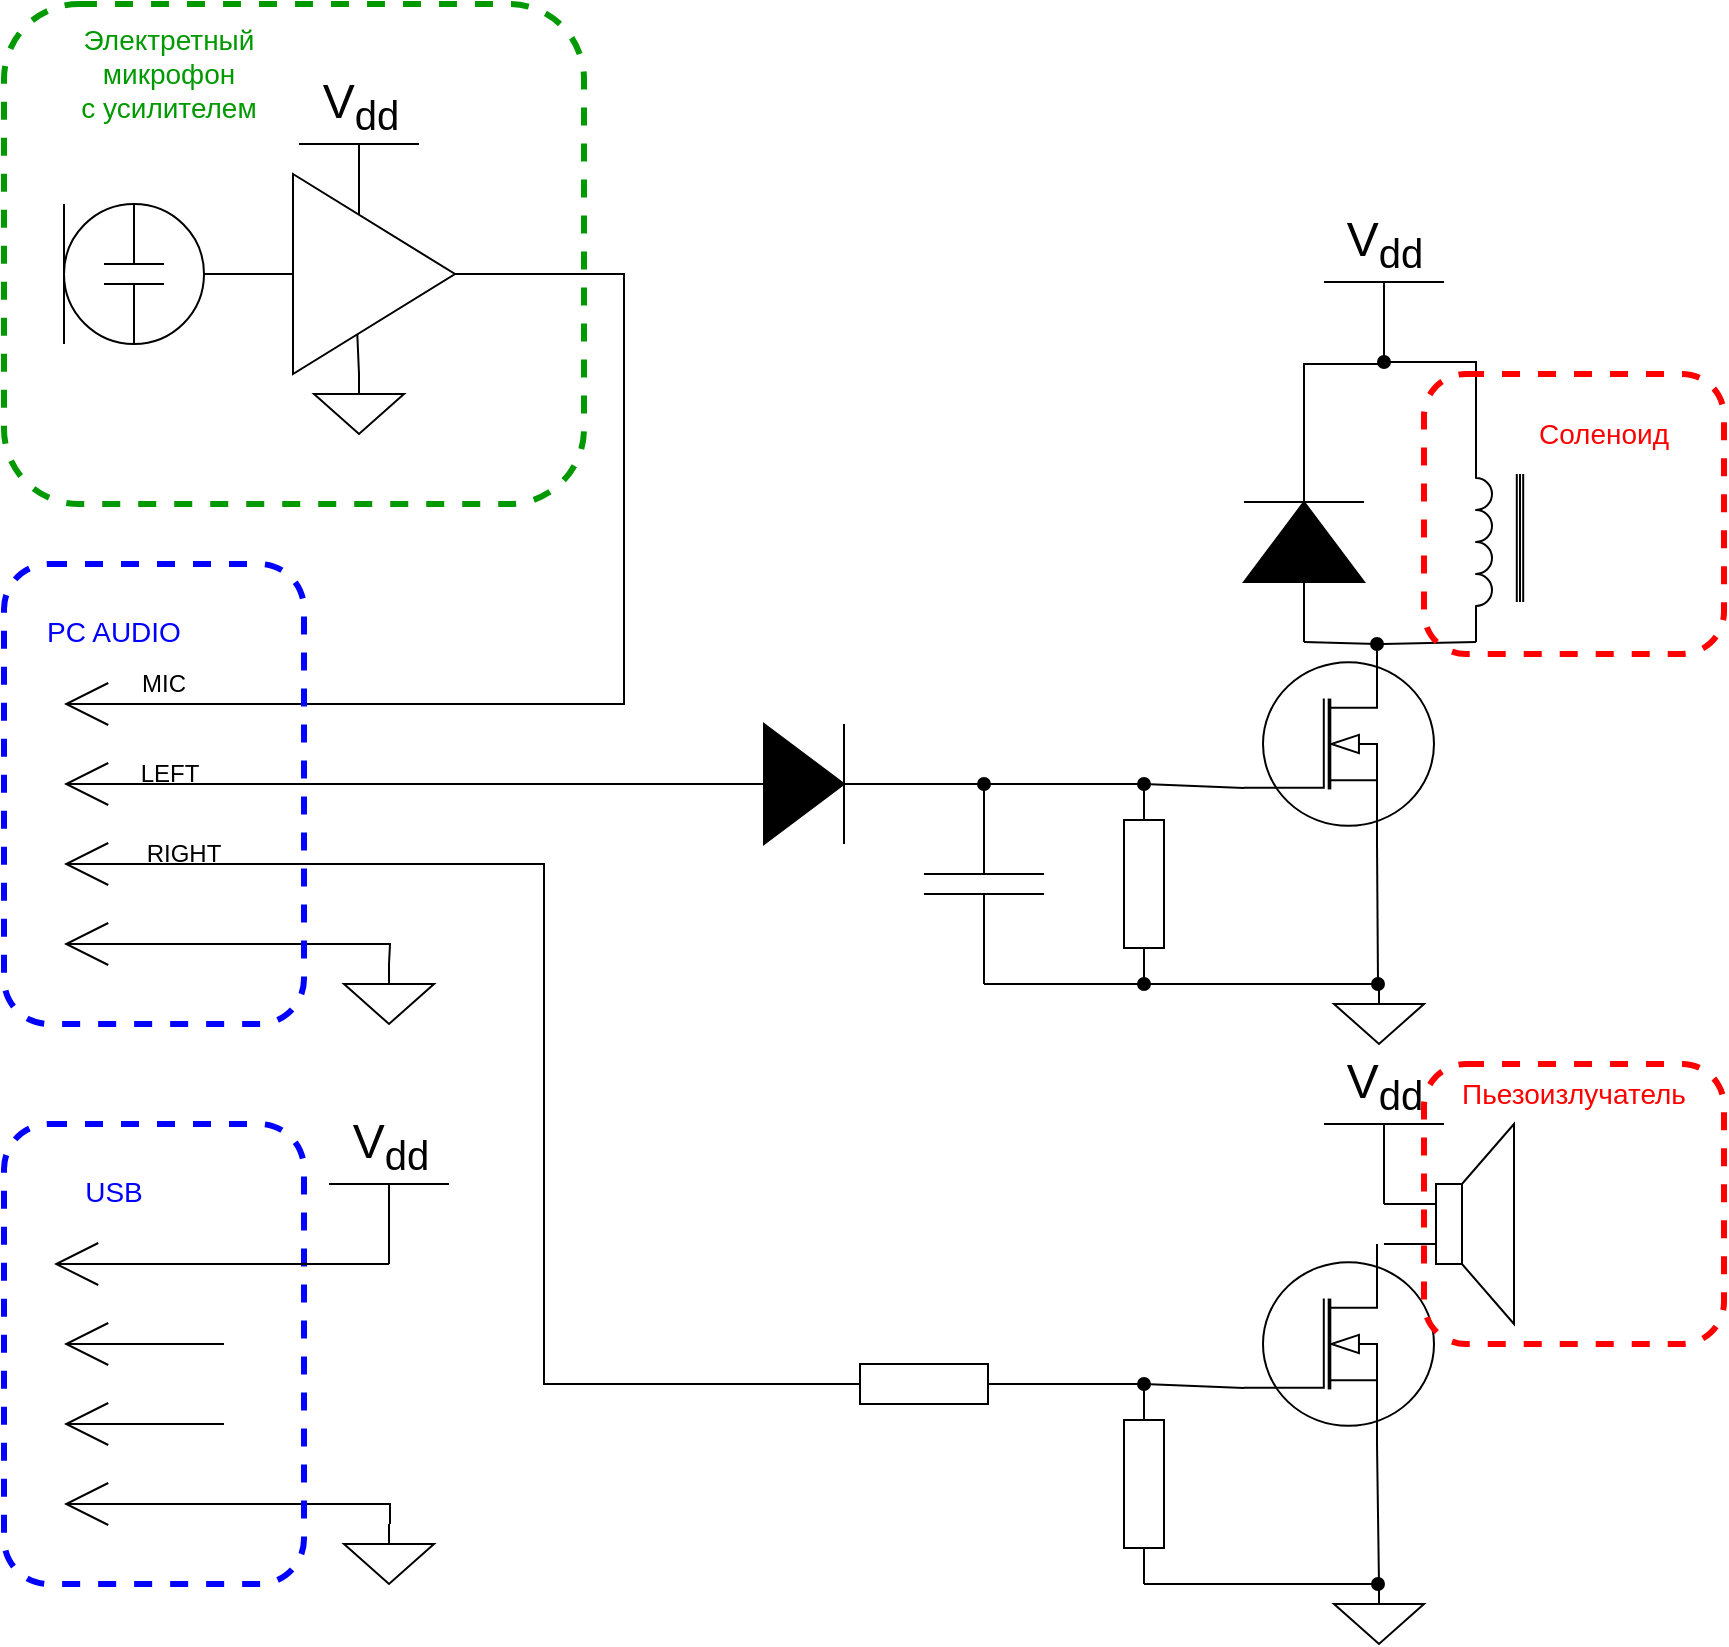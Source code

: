 <mxfile version="24.7.8">
  <diagram name="Page-1" id="7e0a89b8-554c-2b80-1dc8-d5c74ca68de4">
    <mxGraphModel dx="1405" dy="832" grid="1" gridSize="10" guides="1" tooltips="1" connect="1" arrows="1" fold="1" page="1" pageScale="1" pageWidth="1100" pageHeight="850" background="none" math="0" shadow="0">
      <root>
        <mxCell id="0" />
        <mxCell id="1" parent="0" />
        <mxCell id="F8mklJY-4b8WDCU4vkqr-1" value="" style="verticalLabelPosition=bottom;shadow=0;dashed=0;align=center;html=1;verticalAlign=top;shape=mxgraph.electrical.radio.electret_microphone;" vertex="1" parent="1">
          <mxGeometry x="120" y="230" width="70" height="70" as="geometry" />
        </mxCell>
        <mxCell id="F8mklJY-4b8WDCU4vkqr-3" value="" style="endArrow=none;html=1;rounded=0;exitX=1;exitY=0.5;exitDx=0;exitDy=0;exitPerimeter=0;entryX=0;entryY=0.5;entryDx=0;entryDy=0;entryPerimeter=0;" edge="1" parent="1" source="F8mklJY-4b8WDCU4vkqr-1" target="F8mklJY-4b8WDCU4vkqr-2">
          <mxGeometry width="50" height="50" relative="1" as="geometry">
            <mxPoint x="240" y="480" as="sourcePoint" />
            <mxPoint x="290" y="430" as="targetPoint" />
          </mxGeometry>
        </mxCell>
        <mxCell id="F8mklJY-4b8WDCU4vkqr-4" value="" style="endArrow=open;html=1;strokeWidth=1;endFill=0;endSize=20;rounded=0;exitX=1;exitY=0.5;exitDx=0;exitDy=0;exitPerimeter=0;" edge="1" parent="1" source="F8mklJY-4b8WDCU4vkqr-2">
          <mxGeometry width="100" relative="1" as="geometry">
            <mxPoint x="350" y="270" as="sourcePoint" />
            <mxPoint x="120" y="480" as="targetPoint" />
            <Array as="points">
              <mxPoint x="400" y="265" />
              <mxPoint x="400" y="480" />
            </Array>
          </mxGeometry>
        </mxCell>
        <mxCell id="F8mklJY-4b8WDCU4vkqr-5" value="" style="endArrow=open;html=1;strokeWidth=1;endFill=0;endSize=20;rounded=0;exitX=0;exitY=0.5;exitDx=0;exitDy=0;exitPerimeter=0;" edge="1" parent="1" source="F8mklJY-4b8WDCU4vkqr-7">
          <mxGeometry width="100" relative="1" as="geometry">
            <mxPoint x="340" y="520" as="sourcePoint" />
            <mxPoint x="120" y="520" as="targetPoint" />
          </mxGeometry>
        </mxCell>
        <mxCell id="F8mklJY-4b8WDCU4vkqr-6" value="" style="pointerEvents=1;verticalLabelPosition=bottom;shadow=0;dashed=0;align=center;html=1;verticalAlign=top;shape=mxgraph.electrical.signal_sources.signal_ground;" vertex="1" parent="1">
          <mxGeometry x="755" y="620" width="45" height="30" as="geometry" />
        </mxCell>
        <mxCell id="F8mklJY-4b8WDCU4vkqr-7" value="" style="pointerEvents=1;fillColor=strokeColor;verticalLabelPosition=bottom;shadow=0;dashed=0;align=center;html=1;verticalAlign=top;shape=mxgraph.electrical.diodes.diode;" vertex="1" parent="1">
          <mxGeometry x="440" y="490" width="100" height="60" as="geometry" />
        </mxCell>
        <mxCell id="F8mklJY-4b8WDCU4vkqr-8" value="" style="pointerEvents=1;verticalLabelPosition=bottom;shadow=0;dashed=0;align=center;html=1;verticalAlign=top;shape=mxgraph.electrical.capacitors.capacitor_1;rotation=90;" vertex="1" parent="1">
          <mxGeometry x="530" y="540" width="100" height="60" as="geometry" />
        </mxCell>
        <mxCell id="F8mklJY-4b8WDCU4vkqr-11" value="" style="pointerEvents=1;verticalLabelPosition=bottom;shadow=0;dashed=0;align=center;html=1;verticalAlign=top;shape=mxgraph.electrical.resistors.resistor_1;rotation=90;" vertex="1" parent="1">
          <mxGeometry x="610" y="560" width="100" height="20" as="geometry" />
        </mxCell>
        <mxCell id="F8mklJY-4b8WDCU4vkqr-13" value="" style="verticalLabelPosition=bottom;shadow=0;dashed=0;align=center;html=1;verticalAlign=top;shape=mxgraph.electrical.mosfets1.n-channel_mosfet_1;" vertex="1" parent="1">
          <mxGeometry x="710" y="450" width="95" height="100" as="geometry" />
        </mxCell>
        <mxCell id="F8mklJY-4b8WDCU4vkqr-14" value="" style="pointerEvents=1;fillColor=strokeColor;verticalLabelPosition=bottom;shadow=0;dashed=0;align=center;html=1;verticalAlign=top;shape=mxgraph.electrical.diodes.diode;rotation=-90;" vertex="1" parent="1">
          <mxGeometry x="690" y="369" width="100" height="60" as="geometry" />
        </mxCell>
        <mxCell id="F8mklJY-4b8WDCU4vkqr-15" value="" style="pointerEvents=1;verticalLabelPosition=bottom;shadow=0;dashed=0;align=center;html=1;verticalAlign=top;shape=mxgraph.electrical.inductors.inductor_3;rotation=90;" vertex="1" parent="1">
          <mxGeometry x="780" y="395" width="100" height="8" as="geometry" />
        </mxCell>
        <mxCell id="F8mklJY-4b8WDCU4vkqr-16" value="" style="pointerEvents=1;verticalLabelPosition=bottom;shadow=0;dashed=0;align=center;html=1;verticalAlign=top;shape=mxgraph.electrical.inductors.iron_core;rotation=90;" vertex="1" parent="1">
          <mxGeometry x="816" y="395" width="64" height="4" as="geometry" />
        </mxCell>
        <mxCell id="F8mklJY-4b8WDCU4vkqr-17" value="" style="endArrow=oval;html=1;rounded=0;startArrow=oval;startFill=1;endFill=1;" edge="1" parent="1">
          <mxGeometry width="50" height="50" relative="1" as="geometry">
            <mxPoint x="580" y="520" as="sourcePoint" />
            <mxPoint x="660" y="520" as="targetPoint" />
          </mxGeometry>
        </mxCell>
        <mxCell id="F8mklJY-4b8WDCU4vkqr-18" value="" style="rounded=1;whiteSpace=wrap;html=1;fillColor=none;strokeColor=#009900;dashed=1;strokeWidth=3;" vertex="1" parent="1">
          <mxGeometry x="90" y="130" width="290" height="250" as="geometry" />
        </mxCell>
        <mxCell id="F8mklJY-4b8WDCU4vkqr-20" value="" style="pointerEvents=1;verticalLabelPosition=bottom;shadow=0;dashed=0;align=center;html=1;verticalAlign=top;shape=mxgraph.electrical.signal_sources.signal_ground;" vertex="1" parent="1">
          <mxGeometry x="245" y="315" width="45" height="30" as="geometry" />
        </mxCell>
        <mxCell id="F8mklJY-4b8WDCU4vkqr-22" value="V&lt;sub&gt;dd&lt;/sub&gt;" style="verticalLabelPosition=top;verticalAlign=bottom;shape=mxgraph.electrical.signal_sources.vdd;shadow=0;dashed=0;align=center;strokeWidth=1;fontSize=24;html=1;flipV=1;" vertex="1" parent="1">
          <mxGeometry x="237.5" y="200" width="60" height="40" as="geometry" />
        </mxCell>
        <mxCell id="F8mklJY-4b8WDCU4vkqr-23" value="" style="endArrow=none;html=1;rounded=0;exitX=0.5;exitY=0;exitDx=0;exitDy=0;exitPerimeter=0;" edge="1" parent="1" source="F8mklJY-4b8WDCU4vkqr-20">
          <mxGeometry width="50" height="50" relative="1" as="geometry">
            <mxPoint x="520" y="280" as="sourcePoint" />
            <mxPoint x="266" y="280" as="targetPoint" />
          </mxGeometry>
        </mxCell>
        <mxCell id="F8mklJY-4b8WDCU4vkqr-2" value="" style="verticalLabelPosition=bottom;shadow=0;dashed=0;align=center;html=1;verticalAlign=top;shape=mxgraph.electrical.abstract.amplifier;" vertex="1" parent="1">
          <mxGeometry x="230" y="215" width="90" height="100" as="geometry" />
        </mxCell>
        <mxCell id="F8mklJY-4b8WDCU4vkqr-25" value="V&lt;sub&gt;dd&lt;/sub&gt;" style="verticalLabelPosition=top;verticalAlign=bottom;shape=mxgraph.electrical.signal_sources.vdd;shadow=0;dashed=0;align=center;strokeWidth=1;fontSize=24;html=1;flipV=1;" vertex="1" parent="1">
          <mxGeometry x="750" y="269" width="60" height="40" as="geometry" />
        </mxCell>
        <mxCell id="F8mklJY-4b8WDCU4vkqr-26" value="" style="endArrow=none;html=1;rounded=0;entryX=0;entryY=1;entryDx=0;entryDy=0;entryPerimeter=0;startArrow=oval;startFill=1;" edge="1" parent="1" target="F8mklJY-4b8WDCU4vkqr-15">
          <mxGeometry width="50" height="50" relative="1" as="geometry">
            <mxPoint x="780" y="309" as="sourcePoint" />
            <mxPoint x="820" y="309" as="targetPoint" />
            <Array as="points">
              <mxPoint x="826" y="309" />
            </Array>
          </mxGeometry>
        </mxCell>
        <mxCell id="F8mklJY-4b8WDCU4vkqr-27" value="" style="endArrow=none;html=1;rounded=0;entryX=0;entryY=0.5;entryDx=0;entryDy=0;entryPerimeter=0;" edge="1" parent="1" target="F8mklJY-4b8WDCU4vkqr-11">
          <mxGeometry width="50" height="50" relative="1" as="geometry">
            <mxPoint x="660" y="520" as="sourcePoint" />
            <mxPoint x="650" y="400" as="targetPoint" />
          </mxGeometry>
        </mxCell>
        <mxCell id="F8mklJY-4b8WDCU4vkqr-28" value="" style="endArrow=none;html=1;rounded=0;entryX=1;entryY=0.5;entryDx=0;entryDy=0;entryPerimeter=0;" edge="1" parent="1" target="F8mklJY-4b8WDCU4vkqr-11">
          <mxGeometry width="50" height="50" relative="1" as="geometry">
            <mxPoint x="660" y="620" as="sourcePoint" />
            <mxPoint x="610" y="400" as="targetPoint" />
          </mxGeometry>
        </mxCell>
        <mxCell id="F8mklJY-4b8WDCU4vkqr-29" value="" style="endArrow=none;html=1;rounded=0;entryX=1;entryY=1;entryDx=0;entryDy=0;entryPerimeter=0;exitX=0.7;exitY=0;exitDx=0;exitDy=0;exitPerimeter=0;startArrow=oval;startFill=1;" edge="1" parent="1" source="F8mklJY-4b8WDCU4vkqr-13" target="F8mklJY-4b8WDCU4vkqr-15">
          <mxGeometry width="50" height="50" relative="1" as="geometry">
            <mxPoint x="500" y="289" as="sourcePoint" />
            <mxPoint x="550" y="239" as="targetPoint" />
          </mxGeometry>
        </mxCell>
        <mxCell id="F8mklJY-4b8WDCU4vkqr-30" value="" style="endArrow=oval;html=1;rounded=0;exitX=1;exitY=0.5;exitDx=0;exitDy=0;exitPerimeter=0;startArrow=oval;startFill=1;endFill=1;" edge="1" parent="1" source="F8mklJY-4b8WDCU4vkqr-11">
          <mxGeometry width="50" height="50" relative="1" as="geometry">
            <mxPoint x="520" y="370" as="sourcePoint" />
            <mxPoint x="777" y="620" as="targetPoint" />
            <Array as="points">
              <mxPoint x="777" y="620" />
            </Array>
          </mxGeometry>
        </mxCell>
        <mxCell id="F8mklJY-4b8WDCU4vkqr-33" value="" style="endArrow=open;html=1;strokeWidth=1;endFill=0;endSize=20;rounded=0;exitX=0;exitY=0.5;exitDx=0;exitDy=0;exitPerimeter=0;" edge="1" parent="1" source="F8mklJY-4b8WDCU4vkqr-96">
          <mxGeometry width="100" relative="1" as="geometry">
            <mxPoint x="440" y="820" as="sourcePoint" />
            <mxPoint x="120" y="560" as="targetPoint" />
            <Array as="points">
              <mxPoint x="360" y="820" />
              <mxPoint x="360" y="560" />
            </Array>
          </mxGeometry>
        </mxCell>
        <mxCell id="F8mklJY-4b8WDCU4vkqr-34" value="" style="pointerEvents=1;verticalLabelPosition=bottom;shadow=0;dashed=0;align=center;html=1;verticalAlign=top;shape=mxgraph.electrical.signal_sources.signal_ground;" vertex="1" parent="1">
          <mxGeometry x="755" y="920" width="45" height="30" as="geometry" />
        </mxCell>
        <mxCell id="F8mklJY-4b8WDCU4vkqr-37" value="" style="pointerEvents=1;verticalLabelPosition=bottom;shadow=0;dashed=0;align=center;html=1;verticalAlign=top;shape=mxgraph.electrical.resistors.resistor_1;rotation=90;" vertex="1" parent="1">
          <mxGeometry x="610" y="860" width="100" height="20" as="geometry" />
        </mxCell>
        <mxCell id="F8mklJY-4b8WDCU4vkqr-38" value="" style="verticalLabelPosition=bottom;shadow=0;dashed=0;align=center;html=1;verticalAlign=top;shape=mxgraph.electrical.mosfets1.n-channel_mosfet_1;" vertex="1" parent="1">
          <mxGeometry x="710" y="750" width="95" height="100" as="geometry" />
        </mxCell>
        <mxCell id="F8mklJY-4b8WDCU4vkqr-42" value="" style="endArrow=oval;html=1;rounded=0;entryX=0;entryY=0.5;entryDx=0;entryDy=0;entryPerimeter=0;endFill=1;" edge="1" parent="1" target="F8mklJY-4b8WDCU4vkqr-37">
          <mxGeometry width="50" height="50" relative="1" as="geometry">
            <mxPoint x="600" y="820" as="sourcePoint" />
            <mxPoint x="710" y="820" as="targetPoint" />
          </mxGeometry>
        </mxCell>
        <mxCell id="F8mklJY-4b8WDCU4vkqr-45" value="V&lt;sub&gt;dd&lt;/sub&gt;" style="verticalLabelPosition=top;verticalAlign=bottom;shape=mxgraph.electrical.signal_sources.vdd;shadow=0;dashed=0;align=center;strokeWidth=1;fontSize=24;html=1;flipV=1;" vertex="1" parent="1">
          <mxGeometry x="750" y="690" width="60" height="40" as="geometry" />
        </mxCell>
        <mxCell id="F8mklJY-4b8WDCU4vkqr-47" value="" style="endArrow=none;html=1;rounded=0;entryX=0;entryY=0.5;entryDx=0;entryDy=0;entryPerimeter=0;" edge="1" parent="1" target="F8mklJY-4b8WDCU4vkqr-37">
          <mxGeometry width="50" height="50" relative="1" as="geometry">
            <mxPoint x="660" y="820" as="sourcePoint" />
            <mxPoint x="650" y="700" as="targetPoint" />
          </mxGeometry>
        </mxCell>
        <mxCell id="F8mklJY-4b8WDCU4vkqr-50" value="" style="endArrow=oval;html=1;rounded=0;exitX=1;exitY=0.5;exitDx=0;exitDy=0;exitPerimeter=0;endFill=1;" edge="1" parent="1" source="F8mklJY-4b8WDCU4vkqr-37">
          <mxGeometry width="50" height="50" relative="1" as="geometry">
            <mxPoint x="520" y="670" as="sourcePoint" />
            <mxPoint x="777" y="920" as="targetPoint" />
            <Array as="points">
              <mxPoint x="777" y="920" />
            </Array>
          </mxGeometry>
        </mxCell>
        <mxCell id="F8mklJY-4b8WDCU4vkqr-53" value="" style="endArrow=open;html=1;strokeWidth=1;endFill=0;endSize=20;rounded=0;exitX=0.5;exitY=0;exitDx=0;exitDy=0;exitPerimeter=0;" edge="1" parent="1" source="F8mklJY-4b8WDCU4vkqr-56">
          <mxGeometry width="100" relative="1" as="geometry">
            <mxPoint x="280" y="600" as="sourcePoint" />
            <mxPoint x="120" y="600" as="targetPoint" />
            <Array as="points">
              <mxPoint x="283" y="600" />
            </Array>
          </mxGeometry>
        </mxCell>
        <mxCell id="F8mklJY-4b8WDCU4vkqr-56" value="" style="pointerEvents=1;verticalLabelPosition=bottom;shadow=0;dashed=0;align=center;html=1;verticalAlign=top;shape=mxgraph.electrical.signal_sources.signal_ground;" vertex="1" parent="1">
          <mxGeometry x="260" y="610" width="45" height="30" as="geometry" />
        </mxCell>
        <mxCell id="F8mklJY-4b8WDCU4vkqr-57" value="" style="pointerEvents=1;verticalLabelPosition=bottom;shadow=0;dashed=0;align=center;html=1;verticalAlign=top;shape=mxgraph.electrical.electro-mechanical.loudspeaker;" vertex="1" parent="1">
          <mxGeometry x="780" y="690" width="65" height="100" as="geometry" />
        </mxCell>
        <mxCell id="F8mklJY-4b8WDCU4vkqr-58" value="" style="rounded=1;whiteSpace=wrap;html=1;fillColor=none;strokeColor=#0000FF;dashed=1;strokeWidth=3;" vertex="1" parent="1">
          <mxGeometry x="90" y="410" width="150" height="230" as="geometry" />
        </mxCell>
        <mxCell id="F8mklJY-4b8WDCU4vkqr-59" value="" style="rounded=1;whiteSpace=wrap;html=1;fillColor=none;strokeColor=#FF0000;dashed=1;strokeWidth=3;" vertex="1" parent="1">
          <mxGeometry x="800" y="315" width="150" height="140" as="geometry" />
        </mxCell>
        <mxCell id="F8mklJY-4b8WDCU4vkqr-60" value="" style="rounded=1;whiteSpace=wrap;html=1;fillColor=none;strokeColor=#FF0000;dashed=1;strokeWidth=3;" vertex="1" parent="1">
          <mxGeometry x="800" y="660" width="150" height="140" as="geometry" />
        </mxCell>
        <mxCell id="F8mklJY-4b8WDCU4vkqr-61" value="&lt;font color=&quot;#009900&quot; style=&quot;font-size: 14px;&quot;&gt;Электретный микрофон&lt;br&gt;с усилителем&lt;/font&gt;" style="text;html=1;align=center;verticalAlign=middle;whiteSpace=wrap;rounded=0;" vertex="1" parent="1">
          <mxGeometry x="125" y="150" width="95" height="30" as="geometry" />
        </mxCell>
        <mxCell id="F8mklJY-4b8WDCU4vkqr-62" value="&lt;font color=&quot;#0000ff&quot; style=&quot;font-size: 14px;&quot;&gt;PC AUDIO&lt;/font&gt;" style="text;html=1;align=center;verticalAlign=middle;whiteSpace=wrap;rounded=0;" vertex="1" parent="1">
          <mxGeometry x="90" y="429" width="110" height="30" as="geometry" />
        </mxCell>
        <mxCell id="F8mklJY-4b8WDCU4vkqr-63" value="&lt;font color=&quot;#ff0000&quot; style=&quot;font-size: 14px;&quot;&gt;Соленоид&lt;/font&gt;" style="text;html=1;align=center;verticalAlign=middle;whiteSpace=wrap;rounded=0;" vertex="1" parent="1">
          <mxGeometry x="860" y="330" width="60" height="30" as="geometry" />
        </mxCell>
        <mxCell id="F8mklJY-4b8WDCU4vkqr-64" value="&lt;font color=&quot;#ff0000&quot; style=&quot;font-size: 14px;&quot;&gt;Пьезоизлучатель&lt;/font&gt;" style="text;html=1;align=center;verticalAlign=middle;whiteSpace=wrap;rounded=0;" vertex="1" parent="1">
          <mxGeometry x="845" y="660" width="60" height="30" as="geometry" />
        </mxCell>
        <mxCell id="F8mklJY-4b8WDCU4vkqr-65" value="MIC" style="text;html=1;align=center;verticalAlign=middle;whiteSpace=wrap;rounded=0;" vertex="1" parent="1">
          <mxGeometry x="140" y="455" width="60" height="30" as="geometry" />
        </mxCell>
        <mxCell id="F8mklJY-4b8WDCU4vkqr-69" value="LEFT" style="text;html=1;align=center;verticalAlign=middle;whiteSpace=wrap;rounded=0;" vertex="1" parent="1">
          <mxGeometry x="143" y="500" width="60" height="30" as="geometry" />
        </mxCell>
        <mxCell id="F8mklJY-4b8WDCU4vkqr-70" value="RIGHT" style="text;html=1;align=center;verticalAlign=middle;whiteSpace=wrap;rounded=0;" vertex="1" parent="1">
          <mxGeometry x="150" y="540" width="60" height="30" as="geometry" />
        </mxCell>
        <mxCell id="F8mklJY-4b8WDCU4vkqr-71" value="" style="endArrow=open;html=1;strokeWidth=1;endFill=0;endSize=20;rounded=0;exitX=0.5;exitY=0;exitDx=0;exitDy=0;exitPerimeter=0;" edge="1" parent="1">
          <mxGeometry width="100" relative="1" as="geometry">
            <mxPoint x="283" y="890" as="sourcePoint" />
            <mxPoint x="120" y="880" as="targetPoint" />
            <Array as="points">
              <mxPoint x="283" y="880" />
            </Array>
          </mxGeometry>
        </mxCell>
        <mxCell id="F8mklJY-4b8WDCU4vkqr-72" value="" style="rounded=1;whiteSpace=wrap;html=1;fillColor=none;strokeColor=#0000FF;dashed=1;strokeWidth=3;" vertex="1" parent="1">
          <mxGeometry x="90" y="690" width="150" height="230" as="geometry" />
        </mxCell>
        <mxCell id="F8mklJY-4b8WDCU4vkqr-73" value="&lt;font color=&quot;#0000ff&quot; style=&quot;font-size: 14px;&quot;&gt;USB&lt;/font&gt;" style="text;html=1;align=center;verticalAlign=middle;whiteSpace=wrap;rounded=0;" vertex="1" parent="1">
          <mxGeometry x="90" y="709" width="110" height="30" as="geometry" />
        </mxCell>
        <mxCell id="F8mklJY-4b8WDCU4vkqr-77" value="" style="pointerEvents=1;verticalLabelPosition=bottom;shadow=0;dashed=0;align=center;html=1;verticalAlign=top;shape=mxgraph.electrical.signal_sources.signal_ground;" vertex="1" parent="1">
          <mxGeometry x="260" y="890" width="45" height="30" as="geometry" />
        </mxCell>
        <mxCell id="F8mklJY-4b8WDCU4vkqr-78" value="" style="endArrow=open;html=1;strokeWidth=1;endFill=0;endSize=20;rounded=0;" edge="1" parent="1">
          <mxGeometry width="100" relative="1" as="geometry">
            <mxPoint x="200" y="840" as="sourcePoint" />
            <mxPoint x="120" y="840" as="targetPoint" />
          </mxGeometry>
        </mxCell>
        <mxCell id="F8mklJY-4b8WDCU4vkqr-79" value="" style="endArrow=open;html=1;strokeWidth=1;endFill=0;endSize=20;rounded=0;" edge="1" parent="1">
          <mxGeometry width="100" relative="1" as="geometry">
            <mxPoint x="200" y="800" as="sourcePoint" />
            <mxPoint x="120" y="800" as="targetPoint" />
          </mxGeometry>
        </mxCell>
        <mxCell id="F8mklJY-4b8WDCU4vkqr-80" value="" style="endArrow=open;html=1;strokeWidth=1;endFill=0;endSize=20;rounded=0;exitX=0.5;exitY=0;exitDx=0;exitDy=0;exitPerimeter=0;" edge="1" parent="1" source="F8mklJY-4b8WDCU4vkqr-81">
          <mxGeometry width="100" relative="1" as="geometry">
            <mxPoint x="195" y="760" as="sourcePoint" />
            <mxPoint x="115" y="760" as="targetPoint" />
          </mxGeometry>
        </mxCell>
        <mxCell id="F8mklJY-4b8WDCU4vkqr-81" value="V&lt;sub&gt;dd&lt;/sub&gt;" style="verticalLabelPosition=top;verticalAlign=bottom;shape=mxgraph.electrical.signal_sources.vdd;shadow=0;dashed=0;align=center;strokeWidth=1;fontSize=24;html=1;flipV=1;" vertex="1" parent="1">
          <mxGeometry x="252.5" y="720" width="60" height="40" as="geometry" />
        </mxCell>
        <mxCell id="F8mklJY-4b8WDCU4vkqr-88" value="" style="endArrow=none;html=1;rounded=0;exitX=0.5;exitY=0;exitDx=0;exitDy=0;exitPerimeter=0;entryX=0.7;entryY=1;entryDx=0;entryDy=0;entryPerimeter=0;" edge="1" parent="1" source="F8mklJY-4b8WDCU4vkqr-34" target="F8mklJY-4b8WDCU4vkqr-38">
          <mxGeometry width="50" height="50" relative="1" as="geometry">
            <mxPoint x="830" y="920" as="sourcePoint" />
            <mxPoint x="880" y="870" as="targetPoint" />
          </mxGeometry>
        </mxCell>
        <mxCell id="F8mklJY-4b8WDCU4vkqr-89" value="" style="endArrow=none;html=1;rounded=0;entryX=0;entryY=0.72;entryDx=0;entryDy=0;entryPerimeter=0;" edge="1" parent="1" target="F8mklJY-4b8WDCU4vkqr-38">
          <mxGeometry width="50" height="50" relative="1" as="geometry">
            <mxPoint x="660" y="820" as="sourcePoint" />
            <mxPoint x="690" y="710" as="targetPoint" />
          </mxGeometry>
        </mxCell>
        <mxCell id="F8mklJY-4b8WDCU4vkqr-90" value="" style="endArrow=none;html=1;rounded=0;entryX=1;entryY=0.5;entryDx=0;entryDy=0;entryPerimeter=0;exitX=1;exitY=0.5;exitDx=0;exitDy=0;exitPerimeter=0;" edge="1" parent="1" source="F8mklJY-4b8WDCU4vkqr-8" target="F8mklJY-4b8WDCU4vkqr-11">
          <mxGeometry width="50" height="50" relative="1" as="geometry">
            <mxPoint x="530" y="690" as="sourcePoint" />
            <mxPoint x="580" y="640" as="targetPoint" />
          </mxGeometry>
        </mxCell>
        <mxCell id="F8mklJY-4b8WDCU4vkqr-91" value="" style="endArrow=none;html=1;rounded=0;exitX=1;exitY=0.5;exitDx=0;exitDy=0;exitPerimeter=0;" edge="1" parent="1" source="F8mklJY-4b8WDCU4vkqr-7">
          <mxGeometry width="50" height="50" relative="1" as="geometry">
            <mxPoint x="560" y="490" as="sourcePoint" />
            <mxPoint x="580" y="520" as="targetPoint" />
          </mxGeometry>
        </mxCell>
        <mxCell id="F8mklJY-4b8WDCU4vkqr-92" value="" style="endArrow=none;html=1;rounded=0;entryX=0.7;entryY=1;entryDx=0;entryDy=0;entryPerimeter=0;" edge="1" parent="1" target="F8mklJY-4b8WDCU4vkqr-13">
          <mxGeometry width="50" height="50" relative="1" as="geometry">
            <mxPoint x="777" y="620" as="sourcePoint" />
            <mxPoint x="880" y="550" as="targetPoint" />
          </mxGeometry>
        </mxCell>
        <mxCell id="F8mklJY-4b8WDCU4vkqr-93" value="" style="endArrow=none;html=1;rounded=0;entryX=0;entryY=0.72;entryDx=0;entryDy=0;entryPerimeter=0;exitX=0;exitY=0.5;exitDx=0;exitDy=0;exitPerimeter=0;" edge="1" parent="1" source="F8mklJY-4b8WDCU4vkqr-11" target="F8mklJY-4b8WDCU4vkqr-13">
          <mxGeometry width="50" height="50" relative="1" as="geometry">
            <mxPoint x="560" y="450" as="sourcePoint" />
            <mxPoint x="610" y="400" as="targetPoint" />
          </mxGeometry>
        </mxCell>
        <mxCell id="F8mklJY-4b8WDCU4vkqr-94" value="" style="endArrow=none;html=1;rounded=0;entryX=0.7;entryY=0;entryDx=0;entryDy=0;entryPerimeter=0;exitX=0;exitY=0.5;exitDx=0;exitDy=0;exitPerimeter=0;" edge="1" parent="1" source="F8mklJY-4b8WDCU4vkqr-14" target="F8mklJY-4b8WDCU4vkqr-13">
          <mxGeometry width="50" height="50" relative="1" as="geometry">
            <mxPoint x="580" y="500" as="sourcePoint" />
            <mxPoint x="630" y="450" as="targetPoint" />
          </mxGeometry>
        </mxCell>
        <mxCell id="F8mklJY-4b8WDCU4vkqr-95" value="" style="endArrow=none;html=1;rounded=0;exitX=1;exitY=0.5;exitDx=0;exitDy=0;exitPerimeter=0;" edge="1" parent="1" source="F8mklJY-4b8WDCU4vkqr-14">
          <mxGeometry width="50" height="50" relative="1" as="geometry">
            <mxPoint x="640" y="350" as="sourcePoint" />
            <mxPoint x="780" y="310" as="targetPoint" />
            <Array as="points">
              <mxPoint x="740" y="310" />
            </Array>
          </mxGeometry>
        </mxCell>
        <mxCell id="F8mklJY-4b8WDCU4vkqr-96" value="" style="pointerEvents=1;verticalLabelPosition=bottom;shadow=0;dashed=0;align=center;html=1;verticalAlign=top;shape=mxgraph.electrical.resistors.resistor_1;rotation=0;" vertex="1" parent="1">
          <mxGeometry x="500" y="810" width="100" height="20" as="geometry" />
        </mxCell>
      </root>
    </mxGraphModel>
  </diagram>
</mxfile>
